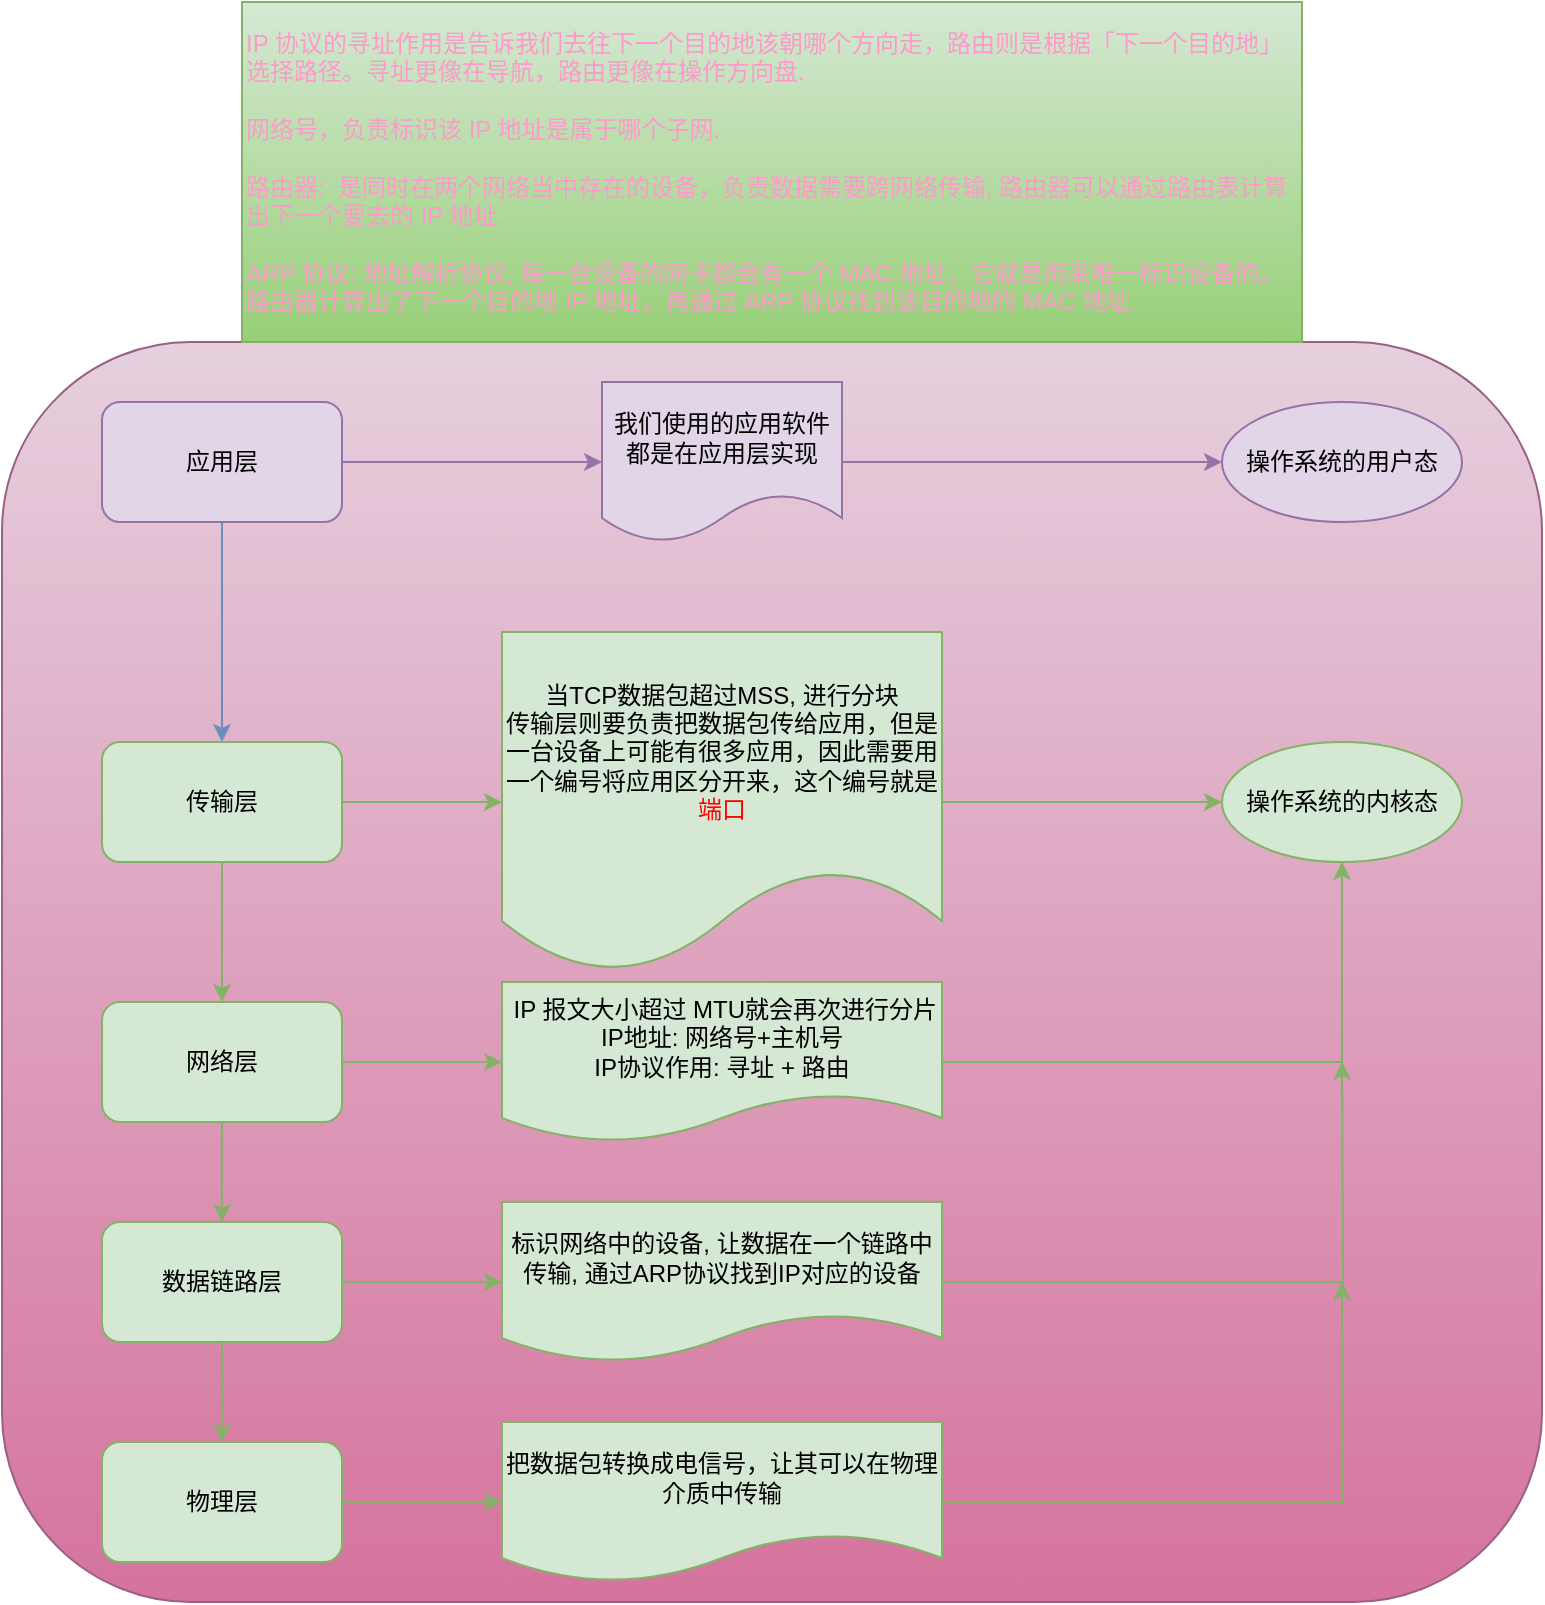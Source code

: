 <mxfile version="16.2.4" type="github"><diagram id="kELlcVVzJM8WY4jJ3I67" name="Page-1"><mxGraphModel dx="1176" dy="771" grid="1" gridSize="10" guides="1" tooltips="1" connect="1" arrows="1" fold="1" page="1" pageScale="1" pageWidth="827" pageHeight="1169" math="0" shadow="0"><root><mxCell id="0"/><mxCell id="1" parent="0"/><mxCell id="V1wO8y6Xf70gOGQsL8in-42" value="" style="rounded=1;whiteSpace=wrap;html=1;fillColor=#e6d0de;strokeColor=#996185;gradientColor=#d5739d;" vertex="1" parent="1"><mxGeometry x="90" y="240" width="770" height="630" as="geometry"/></mxCell><mxCell id="_-9K0fYNywVMNUoiIqtw-5" value="" style="edgeStyle=orthogonalEdgeStyle;rounded=0;orthogonalLoop=1;jettySize=auto;html=1;fontSize=12;fontColor=#FF0000;fillColor=#dae8fc;strokeColor=#6c8ebf;exitX=0.5;exitY=1;exitDx=0;exitDy=0;" parent="1" target="_-9K0fYNywVMNUoiIqtw-4" edge="1" source="BO7DjL6ewgqPwTiMnsVM-7"><mxGeometry relative="1" as="geometry"><mxPoint x="200" y="410" as="sourcePoint"/></mxGeometry></mxCell><mxCell id="BO7DjL6ewgqPwTiMnsVM-2" value="" style="edgeStyle=orthogonalEdgeStyle;rounded=0;orthogonalLoop=1;jettySize=auto;html=1;fillColor=#d5e8d4;strokeColor=#82b366;" parent="1" source="_-9K0fYNywVMNUoiIqtw-4" target="BO7DjL6ewgqPwTiMnsVM-1" edge="1"><mxGeometry relative="1" as="geometry"/></mxCell><mxCell id="BO7DjL6ewgqPwTiMnsVM-13" value="" style="edgeStyle=orthogonalEdgeStyle;rounded=0;orthogonalLoop=1;jettySize=auto;html=1;fillColor=#d5e8d4;strokeColor=#82b366;" parent="1" source="_-9K0fYNywVMNUoiIqtw-4" target="BO7DjL6ewgqPwTiMnsVM-12" edge="1"><mxGeometry relative="1" as="geometry"/></mxCell><mxCell id="_-9K0fYNywVMNUoiIqtw-4" value="传输层" style="whiteSpace=wrap;html=1;rounded=1;fillColor=#d5e8d4;strokeColor=#82b366;" parent="1" vertex="1"><mxGeometry x="140" y="440" width="120" height="60" as="geometry"/></mxCell><mxCell id="BO7DjL6ewgqPwTiMnsVM-4" value="" style="edgeStyle=orthogonalEdgeStyle;rounded=0;orthogonalLoop=1;jettySize=auto;html=1;fillColor=#d5e8d4;strokeColor=#82b366;" parent="1" source="BO7DjL6ewgqPwTiMnsVM-1" target="BO7DjL6ewgqPwTiMnsVM-3" edge="1"><mxGeometry relative="1" as="geometry"/></mxCell><mxCell id="V1wO8y6Xf70gOGQsL8in-27" style="edgeStyle=orthogonalEdgeStyle;rounded=0;orthogonalLoop=1;jettySize=auto;html=1;exitX=1;exitY=0.5;exitDx=0;exitDy=0;fillColor=#d5e8d4;strokeColor=#82b366;" edge="1" parent="1" source="BO7DjL6ewgqPwTiMnsVM-1" target="BO7DjL6ewgqPwTiMnsVM-16"><mxGeometry relative="1" as="geometry"/></mxCell><mxCell id="BO7DjL6ewgqPwTiMnsVM-1" value="网络层" style="whiteSpace=wrap;html=1;rounded=1;fillColor=#d5e8d4;strokeColor=#82b366;" parent="1" vertex="1"><mxGeometry x="140" y="570" width="120" height="60" as="geometry"/></mxCell><mxCell id="BO7DjL6ewgqPwTiMnsVM-6" value="" style="edgeStyle=orthogonalEdgeStyle;rounded=0;orthogonalLoop=1;jettySize=auto;html=1;fillColor=#d5e8d4;strokeColor=#82b366;" parent="1" source="BO7DjL6ewgqPwTiMnsVM-3" target="BO7DjL6ewgqPwTiMnsVM-5" edge="1"><mxGeometry relative="1" as="geometry"/></mxCell><mxCell id="V1wO8y6Xf70gOGQsL8in-32" value="" style="edgeStyle=orthogonalEdgeStyle;rounded=0;orthogonalLoop=1;jettySize=auto;html=1;fontColor=#FF0000;fillColor=#d5e8d4;strokeColor=#82b366;" edge="1" parent="1" source="BO7DjL6ewgqPwTiMnsVM-3"><mxGeometry relative="1" as="geometry"><mxPoint x="340" y="710" as="targetPoint"/></mxGeometry></mxCell><mxCell id="BO7DjL6ewgqPwTiMnsVM-3" value="数据链路层" style="whiteSpace=wrap;html=1;rounded=1;fillColor=#d5e8d4;strokeColor=#82b366;" parent="1" vertex="1"><mxGeometry x="140" y="680" width="120" height="60" as="geometry"/></mxCell><mxCell id="V1wO8y6Xf70gOGQsL8in-39" style="edgeStyle=orthogonalEdgeStyle;rounded=0;orthogonalLoop=1;jettySize=auto;html=1;entryX=0;entryY=0.5;entryDx=0;entryDy=0;fontColor=#FF0000;fillColor=#d5e8d4;strokeColor=#82b366;" edge="1" parent="1" source="BO7DjL6ewgqPwTiMnsVM-5" target="V1wO8y6Xf70gOGQsL8in-38"><mxGeometry relative="1" as="geometry"/></mxCell><mxCell id="BO7DjL6ewgqPwTiMnsVM-5" value="物理层" style="whiteSpace=wrap;html=1;rounded=1;fillColor=#d5e8d4;strokeColor=#82b366;" parent="1" vertex="1"><mxGeometry x="140" y="790" width="120" height="60" as="geometry"/></mxCell><mxCell id="BO7DjL6ewgqPwTiMnsVM-9" value="" style="edgeStyle=orthogonalEdgeStyle;rounded=0;orthogonalLoop=1;jettySize=auto;html=1;fillColor=#e1d5e7;strokeColor=#9673a6;" parent="1" source="BO7DjL6ewgqPwTiMnsVM-7" target="BO7DjL6ewgqPwTiMnsVM-8" edge="1"><mxGeometry relative="1" as="geometry"/></mxCell><mxCell id="BO7DjL6ewgqPwTiMnsVM-7" value="应用层" style="whiteSpace=wrap;html=1;rounded=1;fillColor=#e1d5e7;strokeColor=#9673a6;" parent="1" vertex="1"><mxGeometry x="140" y="270" width="120" height="60" as="geometry"/></mxCell><mxCell id="BO7DjL6ewgqPwTiMnsVM-11" value="" style="edgeStyle=orthogonalEdgeStyle;rounded=0;orthogonalLoop=1;jettySize=auto;html=1;fillColor=#e1d5e7;strokeColor=#9673a6;" parent="1" source="BO7DjL6ewgqPwTiMnsVM-8" target="BO7DjL6ewgqPwTiMnsVM-10" edge="1"><mxGeometry relative="1" as="geometry"/></mxCell><mxCell id="BO7DjL6ewgqPwTiMnsVM-8" value="我们使用的应用软件都是在应用层实现" style="shape=document;whiteSpace=wrap;html=1;boundedLbl=1;rounded=1;fillColor=#e1d5e7;strokeColor=#9673a6;" parent="1" vertex="1"><mxGeometry x="390" y="260" width="120" height="80" as="geometry"/></mxCell><mxCell id="BO7DjL6ewgqPwTiMnsVM-10" value="操作系统的用户态" style="ellipse;whiteSpace=wrap;html=1;fillColor=#e1d5e7;strokeColor=#9673a6;rounded=1;" parent="1" vertex="1"><mxGeometry x="700" y="270" width="120" height="60" as="geometry"/></mxCell><mxCell id="BO7DjL6ewgqPwTiMnsVM-15" value="" style="edgeStyle=orthogonalEdgeStyle;rounded=0;orthogonalLoop=1;jettySize=auto;html=1;fillColor=#d5e8d4;strokeColor=#82b366;" parent="1" source="BO7DjL6ewgqPwTiMnsVM-12" target="BO7DjL6ewgqPwTiMnsVM-14" edge="1"><mxGeometry relative="1" as="geometry"/></mxCell><mxCell id="BO7DjL6ewgqPwTiMnsVM-12" value="当TCP数据包超过MSS, 进行分块&lt;br&gt;传输层则要负责把数据包传给应⽤，但是⼀台设备上可能有很多应⽤，因此需要⽤⼀个编号将应⽤区分开来，这个编号就是&lt;font color=&quot;#ff0000&quot;&gt;端⼝&lt;/font&gt;" style="shape=document;whiteSpace=wrap;html=1;boundedLbl=1;rounded=1;fillColor=#d5e8d4;strokeColor=#82b366;" parent="1" vertex="1"><mxGeometry x="340" y="385" width="220" height="170" as="geometry"/></mxCell><mxCell id="BO7DjL6ewgqPwTiMnsVM-14" value="操作系统的内核态" style="ellipse;whiteSpace=wrap;html=1;fillColor=#d5e8d4;strokeColor=#82b366;rounded=1;" parent="1" vertex="1"><mxGeometry x="700" y="440" width="120" height="60" as="geometry"/></mxCell><mxCell id="V1wO8y6Xf70gOGQsL8in-29" style="edgeStyle=orthogonalEdgeStyle;rounded=0;orthogonalLoop=1;jettySize=auto;html=1;fontColor=#FF0000;entryX=0.5;entryY=1;entryDx=0;entryDy=0;fillColor=#d5e8d4;strokeColor=#82b366;" edge="1" parent="1" source="BO7DjL6ewgqPwTiMnsVM-16" target="BO7DjL6ewgqPwTiMnsVM-14"><mxGeometry relative="1" as="geometry"><mxPoint x="620" y="510" as="targetPoint"/></mxGeometry></mxCell><mxCell id="BO7DjL6ewgqPwTiMnsVM-16" value="&amp;nbsp;IP 报⽂⼤⼩超过 MTU就会再次进⾏分⽚&lt;br&gt;IP地址: 网络号+主机号&lt;br&gt;IP协议作用: 寻址 + 路由" style="shape=document;whiteSpace=wrap;html=1;boundedLbl=1;rounded=1;fillColor=#d5e8d4;strokeColor=#82b366;" parent="1" vertex="1"><mxGeometry x="340" y="560" width="220" height="80" as="geometry"/></mxCell><mxCell id="V1wO8y6Xf70gOGQsL8in-30" value="&lt;font color=&quot;#ff99cc&quot;&gt;IP 协议的寻址作⽤是告诉我们去往下⼀个⽬的地该朝哪个⽅向⾛，路由则是根据「下⼀个⽬的地」选择路径。寻址更像在导航，路由更像在操作⽅向盘.&lt;br&gt;&lt;br&gt;⽹络号，负责标识该 IP 地址是属于哪个⼦⽹.&lt;br&gt;&lt;br&gt;路由器:&amp;nbsp; 是同时在两个⽹络当中存在的设备，负责数据需要跨⽹络传输, 路由器可以通过路由表计算出下⼀个要去的 IP 地址.&lt;br&gt;&lt;br&gt;ARP 协议: 地址解析协议, 每⼀台设备的⽹卡都会有⼀个 MAC 地址，它就是⽤来唯⼀标识设备的。路由器计算出了下⼀个⽬的地 IP 地址，再通过 ARP 协议找到该⽬的地的 MAC 地址.&lt;/font&gt;" style="rounded=0;whiteSpace=wrap;html=1;align=left;fillColor=#d5e8d4;gradientColor=#97d077;strokeColor=#82b366;" vertex="1" parent="1"><mxGeometry x="210" y="70" width="530" height="170" as="geometry"/></mxCell><mxCell id="V1wO8y6Xf70gOGQsL8in-36" style="edgeStyle=orthogonalEdgeStyle;rounded=0;orthogonalLoop=1;jettySize=auto;html=1;exitX=1;exitY=0.5;exitDx=0;exitDy=0;fontColor=#FF0000;fillColor=#d5e8d4;strokeColor=#82b366;" edge="1" parent="1" source="V1wO8y6Xf70gOGQsL8in-33"><mxGeometry relative="1" as="geometry"><mxPoint x="760" y="600" as="targetPoint"/></mxGeometry></mxCell><mxCell id="V1wO8y6Xf70gOGQsL8in-33" value="标识⽹络中的设备, 让数据在⼀个链路中传输, 通过ARP协议找到IP对应的设备" style="shape=document;whiteSpace=wrap;html=1;boundedLbl=1;rounded=1;fillColor=#d5e8d4;strokeColor=#82b366;" vertex="1" parent="1"><mxGeometry x="340" y="670" width="220" height="80" as="geometry"/></mxCell><mxCell id="V1wO8y6Xf70gOGQsL8in-40" style="edgeStyle=orthogonalEdgeStyle;rounded=0;orthogonalLoop=1;jettySize=auto;html=1;fontColor=#FF0000;fillColor=#d5e8d4;strokeColor=#82b366;" edge="1" parent="1" source="V1wO8y6Xf70gOGQsL8in-38"><mxGeometry relative="1" as="geometry"><mxPoint x="760" y="710" as="targetPoint"/></mxGeometry></mxCell><mxCell id="V1wO8y6Xf70gOGQsL8in-38" value="把数据包转换成电信号，让其可以在物理介质中传输" style="shape=document;whiteSpace=wrap;html=1;boundedLbl=1;rounded=1;fillColor=#d5e8d4;strokeColor=#82b366;" vertex="1" parent="1"><mxGeometry x="340" y="780" width="220" height="80" as="geometry"/></mxCell></root></mxGraphModel></diagram></mxfile>
